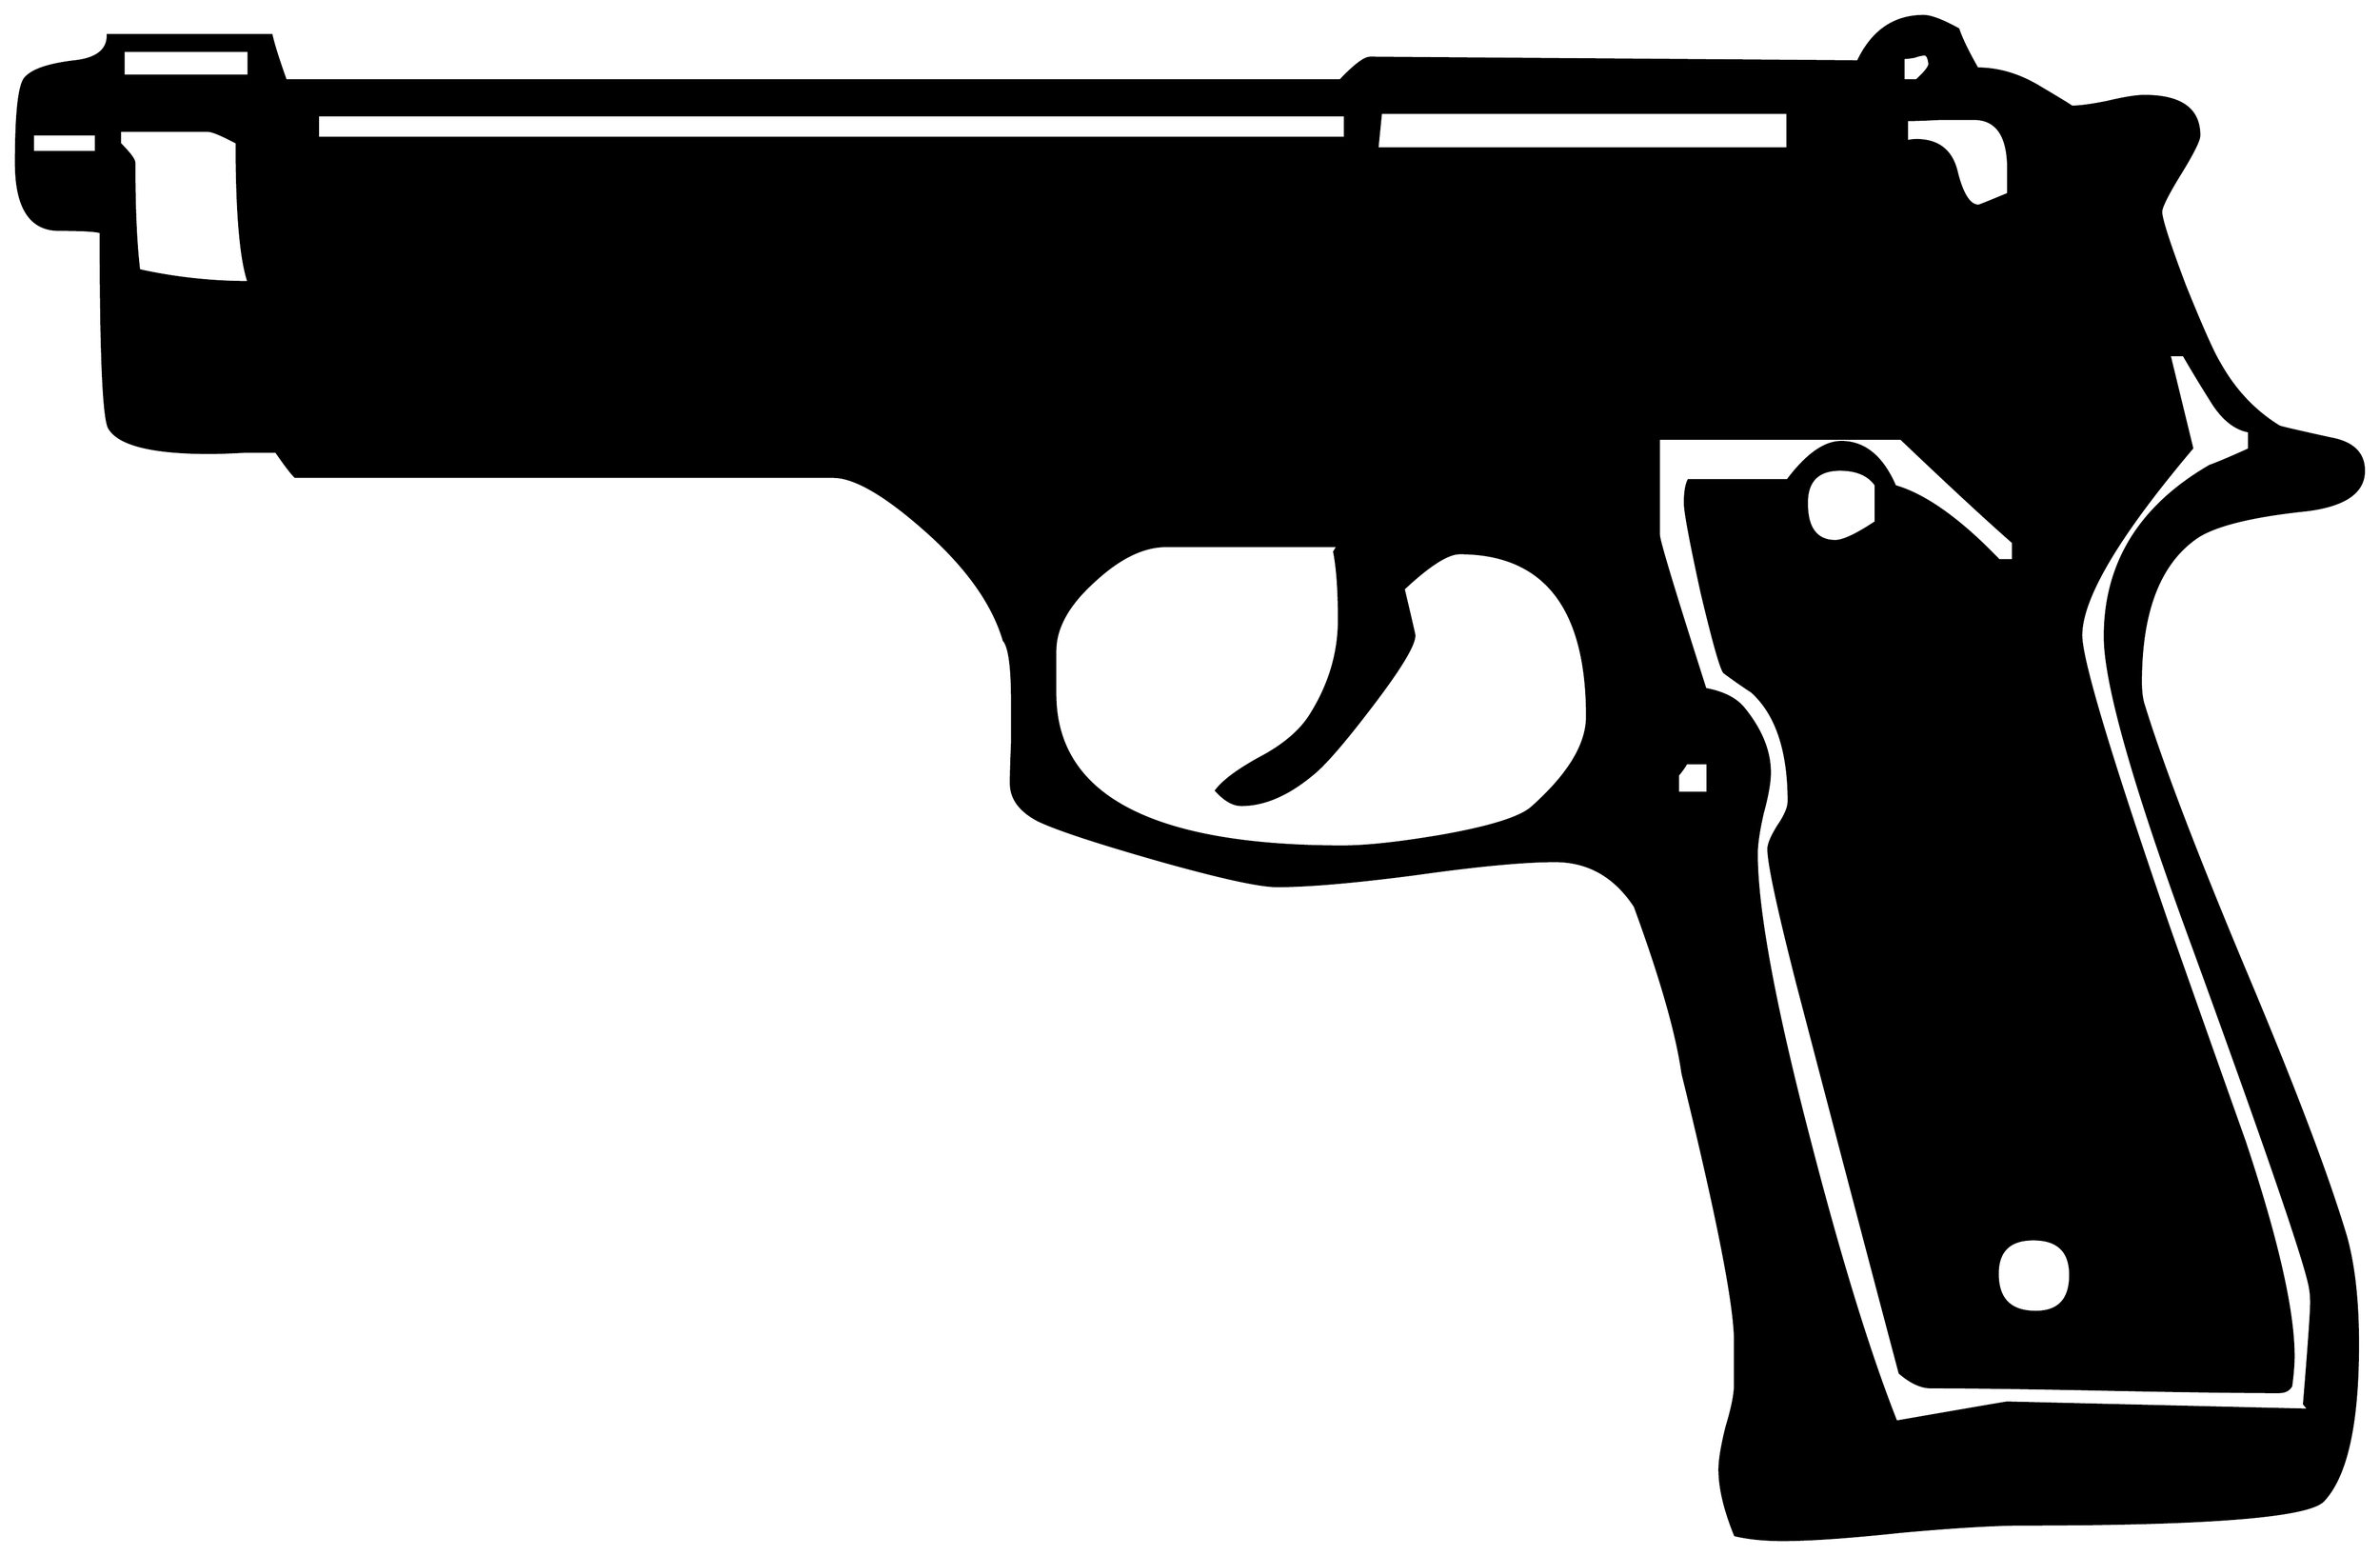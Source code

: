 


\begin{tikzpicture}[y=0.80pt, x=0.80pt, yscale=-1.0, xscale=1.0, inner sep=0pt, outer sep=0pt]
\begin{scope}[shift={(100.0,1646.0)},nonzero rule]
  \path[draw=.,fill=.,line width=1.600pt] (2050.0,-780.0) ..
    controls (2050.0,-762.0) and (2034.0,-751.0) ..
    (2002.0,-747.0) .. controls (1957.333,-742.333) and
    (1927.0,-735.0) .. (1911.0,-725.0) .. controls
    (1879.0,-703.667) and (1863.0,-663.0) .. (1863.0,-603.0) ..
    controls (1863.0,-595.667) and (1863.667,-589.667) ..
    (1865.0,-585.0) .. controls (1880.333,-535.0) and
    (1908.667,-460.667) .. (1950.0,-362.0) .. controls
    (1991.333,-264.0) and (2019.667,-189.333) .. (2035.0,-138.0) ..
    controls (2041.667,-114.0) and (2045.0,-84.0) ..
    (2045.0,-48.0) .. controls (2045.0,18.667) and (2035.333,62.333)
    .. (2016.0,83.0) .. controls (2003.333,96.333) and
    (1919.333,103.0) .. (1764.0,103.0) .. controls (1741.333,103.0)
    and (1707.667,105.0) .. (1663.0,109.0) .. controls
    (1619.0,113.667) and (1585.667,116.0) .. (1563.0,116.0) ..
    controls (1547.667,116.0) and (1534.333,114.667) .. (1523.0,112.0)
    .. controls (1514.333,90.667) and (1510.0,72.333) .. (1510.0,57.0)
    .. controls (1510.0,49.0) and (1512.0,37.0) .. (1516.0,21.0)
    .. controls (1520.667,5.667) and (1523.0,-6.0) .. (1523.0,-14.0)
    -- (1523.0,-51.0) .. controls (1523.0,-81.0) and
    (1508.333,-155.667) .. (1479.0,-275.0) .. controls
    (1474.333,-308.333) and (1461.0,-355.0) .. (1439.0,-415.0) ..
    controls (1422.333,-440.333) and (1400.0,-453.0) ..
    (1372.0,-453.0) .. controls (1346.0,-453.0) and
    (1307.0,-449.333) .. (1255.0,-442.0) .. controls
    (1203.667,-435.333) and (1165.0,-432.0) .. (1139.0,-432.0) ..
    controls (1124.333,-432.0) and (1091.0,-439.333) ..
    (1039.0,-454.0) .. controls (987.667,-468.667) and
    (954.333,-479.667) .. (939.0,-487.0) .. controls (923.667,-495.0)
    and (916.0,-505.333) .. (916.0,-518.0) .. controls
    (916.0,-525.333) and (916.333,-536.667) .. (917.0,-552.0) ..
    controls (917.0,-568.0) and (917.0,-579.667) .. (917.0,-587.0)
    .. controls (917.0,-615.667) and (914.667,-632.667) ..
    (910.0,-638.0) .. controls (901.333,-667.333) and (881.0,-696.667)
    .. (849.0,-726.0) .. controls (813.0,-758.667) and
    (785.667,-775.0) .. (767.0,-775.0) -- (316.0,-775.0) ..
    controls (312.667,-778.333) and (307.333,-785.333) .. (300.0,-796.0)
    .. controls (293.333,-796.0) and (284.333,-796.0) ..
    (273.0,-796.0) .. controls (259.667,-795.333) and (250.333,-795.0)
    .. (245.0,-795.0) .. controls (196.333,-795.0) and
    (168.0,-802.0) .. (160.0,-816.0) .. controls (155.333,-824.667)
    and (153.0,-879.333) .. (153.0,-980.0) .. controls
    (149.0,-981.333) and (137.333,-982.0) .. (118.0,-982.0) ..
    controls (94.0,-982.0) and (82.0,-1000.667) .. (82.0,-1038.0)
    .. controls (82.0,-1077.333) and (84.333,-1100.667) ..
    (89.0,-1108.0) .. controls (94.333,-1115.333) and
    (108.333,-1120.333) .. (131.0,-1123.0) .. controls
    (149.667,-1125.0) and (159.0,-1132.333) .. (159.0,-1145.0) --
    (296.0,-1145.0) .. controls (298.0,-1136.333) and
    (302.0,-1123.667) .. (308.0,-1107.0) -- (1192.0,-1107.0) ..
    controls (1204.0,-1119.667) and (1212.333,-1126.0) ..
    (1217.0,-1126.0) -- (1626.0,-1123.0) .. controls
    (1638.0,-1148.333) and (1656.333,-1161.0) .. (1681.0,-1161.0) ..
    controls (1687.0,-1161.0) and (1696.667,-1157.333) ..
    (1710.0,-1150.0) .. controls (1712.667,-1142.0) and
    (1718.0,-1131.0) .. (1726.0,-1117.0) .. controls
    (1744.0,-1117.0) and (1761.667,-1111.667) .. (1779.0,-1101.0) ..
    controls (1797.0,-1090.333) and (1805.667,-1085.0) ..
    (1805.0,-1085.0) .. controls (1811.667,-1085.0) and
    (1821.667,-1086.333) .. (1835.0,-1089.0) .. controls
    (1849.0,-1092.333) and (1859.333,-1094.0) .. (1866.0,-1094.0) ..
    controls (1896.667,-1094.0) and (1912.0,-1083.0) ..
    (1912.0,-1061.0) .. controls (1912.0,-1057.0) and
    (1906.667,-1046.333) .. (1896.0,-1029.0) .. controls
    (1885.333,-1011.667) and (1880.0,-1001.0) .. (1880.0,-997.0) ..
    controls (1880.0,-991.0) and (1886.667,-970.333) ..
    (1900.0,-935.0) .. controls (1914.0,-900.333) and
    (1923.667,-878.667) .. (1929.0,-870.0) .. controls
    (1941.667,-847.333) and (1958.333,-829.667) .. (1979.0,-817.0) ..
    controls (1980.333,-816.333) and (1994.667,-813.0) ..
    (2022.0,-807.0) .. controls (2040.667,-803.667) and
    (2050.0,-794.667) .. (2050.0,-780.0) -- cycle(1686.0,-1121.0)
    .. controls (1685.333,-1126.333) and (1684.0,-1129.0) ..
    (1682.0,-1129.0) .. controls (1680.0,-1129.0) and
    (1677.0,-1128.333) .. (1673.0,-1127.0) .. controls
    (1669.0,-1126.333) and (1666.0,-1126.0) .. (1664.0,-1126.0) --
    (1664.0,-1107.0) -- (1675.0,-1107.0) .. controls
    (1682.333,-1113.667) and (1686.0,-1118.333) .. (1686.0,-1121.0) --
    cycle(1752.0,-1012.0) -- (1752.0,-1033.0) .. controls
    (1752.0,-1061.0) and (1742.333,-1075.0) .. (1723.0,-1075.0) ..
    controls (1717.0,-1075.0) and (1707.667,-1075.0) ..
    (1695.0,-1075.0) .. controls (1682.333,-1074.333) and
    (1673.0,-1074.0) .. (1667.0,-1074.0) -- (1667.0,-1056.0) ..
    controls (1669.667,-1056.667) and (1672.333,-1057.0) ..
    (1675.0,-1057.0) .. controls (1693.667,-1057.0) and
    (1705.0,-1047.667) .. (1709.0,-1029.0) .. controls
    (1713.667,-1011.0) and (1719.667,-1002.0) .. (1727.0,-1002.0) ..
    controls (1727.667,-1002.0) and (1736.0,-1005.333) ..
    (1752.0,-1012.0) -- cycle(1567.0,-1050.0) --
    (1567.0,-1080.0) -- (1226.0,-1080.0) -- (1223.0,-1050.0) --
    (1567.0,-1050.0) -- cycle(1641.0,-737.0) -- (1641.0,-768.0)
    .. controls (1635.0,-776.667) and (1625.0,-781.0) ..
    (1611.0,-781.0) .. controls (1592.333,-781.0) and
    (1583.0,-771.667) .. (1583.0,-753.0) .. controls
    (1583.0,-731.667) and (1591.0,-721.0) .. (1607.0,-721.0) ..
    controls (1613.667,-721.0) and (1625.0,-726.333) ..
    (1641.0,-737.0) -- cycle(2006.0,-83.0) .. controls
    (2006.0,-89.0) and (2005.333,-94.667) .. (2004.0,-100.0) ..
    controls (1997.333,-128.0) and (1965.0,-221.667) ..
    (1907.0,-381.0) .. controls (1857.667,-515.0) and
    (1833.0,-601.667) .. (1833.0,-641.0) .. controls
    (1833.0,-702.333) and (1862.333,-750.0) .. (1921.0,-784.0) ..
    controls (1928.333,-786.667) and (1939.333,-791.333) ..
    (1954.0,-798.0) -- (1954.0,-813.0) .. controls
    (1942.0,-815.0) and (1931.333,-823.667) .. (1922.0,-839.0) ..
    controls (1914.0,-851.667) and (1906.333,-864.333) ..
    (1899.0,-877.0) -- (1887.0,-877.0) -- (1906.0,-799.0) ..
    controls (1844.0,-725.667) and (1813.0,-673.333) ..
    (1813.0,-642.0) .. controls (1813.0,-621.333) and
    (1837.333,-540.333) .. (1886.0,-399.0) .. controls
    (1907.333,-338.333) and (1928.667,-278.0) .. (1950.0,-218.0) ..
    controls (1977.333,-136.0) and (1991.0,-76.0) ..
    (1991.0,-38.0) .. controls (1991.0,-31.333) and (1990.333,-23.0)
    .. (1989.0,-13.0) .. controls (1987.0,-9.667) and
    (1983.667,-8.0) .. (1979.0,-8.0) .. controls (1946.333,-8.0) and
    (1897.667,-8.667) .. (1833.0,-10.0) .. controls (1768.333,-11.333)
    and (1719.667,-12.0) .. (1687.0,-12.0) .. controls
    (1679.0,-12.0) and (1670.333,-16.0) .. (1661.0,-24.0) ..
    controls (1641.667,-96.667) and (1613.0,-205.667) ..
    (1575.0,-351.0) .. controls (1559.0,-413.667) and
    (1551.0,-451.0) .. (1551.0,-463.0) .. controls
    (1551.0,-467.0) and (1553.667,-473.333) .. (1559.0,-482.0) ..
    controls (1565.0,-490.667) and (1568.0,-497.667) ..
    (1568.0,-503.0) .. controls (1568.0,-545.667) and
    (1557.667,-576.333) .. (1537.0,-595.0) .. controls
    (1531.667,-598.333) and (1524.0,-603.667) .. (1514.0,-611.0) ..
    controls (1511.333,-613.667) and (1505.0,-636.0) ..
    (1495.0,-678.0) .. controls (1485.667,-720.667) and
    (1481.0,-745.667) .. (1481.0,-753.0) .. controls
    (1481.0,-761.667) and (1482.0,-768.0) .. (1484.0,-772.0) --
    (1567.0,-772.0) .. controls (1583.0,-793.333) and
    (1598.0,-804.0) .. (1612.0,-804.0) .. controls
    (1631.333,-804.0) and (1646.333,-791.667) .. (1657.0,-767.0) ..
    controls (1682.333,-759.667) and (1711.333,-739.0) ..
    (1744.0,-705.0) -- (1756.0,-705.0) -- (1756.0,-720.0) ..
    controls (1734.667,-738.667) and (1703.333,-767.667) ..
    (1662.0,-807.0) -- (1459.0,-807.0) -- (1459.0,-726.0) ..
    controls (1459.0,-721.333) and (1472.0,-678.333) ..
    (1498.0,-597.0) .. controls (1512.667,-594.333) and
    (1523.333,-589.0) .. (1530.0,-581.0) .. controls
    (1544.667,-563.0) and (1552.0,-545.0) .. (1552.0,-527.0) ..
    controls (1552.0,-519.0) and (1550.0,-507.667) ..
    (1546.0,-493.0) .. controls (1542.667,-478.333) and
    (1541.0,-467.0) .. (1541.0,-459.0) .. controls
    (1541.0,-412.333) and (1555.667,-332.667) .. (1585.0,-220.0) ..
    controls (1611.0,-119.333) and (1635.333,-40.333) .. (1658.0,17.0)
    .. controls (1719.333,6.333) and (1750.333,1.0) .. (1751.0,1.0) --
    (2004.0,7.0) -- (2000.0,2.0) .. controls (2004.0,-46.667) and
    (2006.0,-75.0) .. (2006.0,-83.0) -- cycle(1500.0,-510.0) --
    (1500.0,-535.0) -- (1482.0,-535.0) .. controls
    (1480.667,-532.333) and (1478.333,-529.0) .. (1475.0,-525.0) --
    (1475.0,-510.0) -- (1500.0,-510.0) -- cycle(1804.0,-106.0)
    .. controls (1804.0,-126.0) and (1793.667,-136.0) ..
    (1773.0,-136.0) .. controls (1753.0,-136.0) and
    (1743.0,-126.333) .. (1743.0,-107.0) .. controls
    (1743.0,-85.667) and (1753.667,-75.0) .. (1775.0,-75.0) ..
    controls (1794.333,-75.0) and (1804.0,-85.333) ..
    (1804.0,-106.0) -- cycle(1196.0,-1059.0) -- (1196.0,-1078.0)
    -- (335.0,-1078.0) -- (335.0,-1059.0) -- (1196.0,-1059.0) --
    cycle(1399.0,-574.0) .. controls (1399.0,-665.333) and
    (1363.333,-711.0) .. (1292.0,-711.0) .. controls
    (1282.0,-711.0) and (1266.333,-701.0) .. (1245.0,-681.0) ..
    controls (1251.0,-655.667) and (1254.0,-642.667) ..
    (1254.0,-642.0) .. controls (1254.0,-634.0) and
    (1242.333,-614.667) .. (1219.0,-584.0) .. controls
    (1195.667,-553.333) and (1179.0,-534.0) .. (1169.0,-526.0) ..
    controls (1148.333,-508.667) and (1128.333,-500.0) ..
    (1109.0,-500.0) .. controls (1102.333,-500.0) and
    (1095.333,-504.0) .. (1088.0,-512.0) .. controls
    (1094.667,-520.667) and (1108.0,-530.333) .. (1128.0,-541.0) ..
    controls (1146.0,-551.0) and (1159.0,-562.333) ..
    (1167.0,-575.0) .. controls (1183.0,-600.333) and
    (1191.0,-627.0) .. (1191.0,-655.0) .. controls
    (1191.0,-679.667) and (1189.667,-698.667) .. (1187.0,-712.0) --
    (1190.0,-717.0) -- (1046.0,-717.0) .. controls
    (1026.667,-717.0) and (1006.333,-707.0) .. (985.0,-687.0) ..
    controls (963.667,-667.667) and (953.0,-648.333) .. (953.0,-629.0)
    -- (953.0,-594.0) .. controls (952.333,-508.0) and
    (1032.667,-465.0) .. (1194.0,-465.0) .. controls
    (1214.0,-465.0) and (1241.667,-468.0) .. (1277.0,-474.0) ..
    controls (1318.333,-481.333) and (1343.667,-489.333) ..
    (1353.0,-498.0) .. controls (1383.667,-525.333) and
    (1399.0,-550.667) .. (1399.0,-574.0) -- cycle(277.0,-1111.0)
    -- (277.0,-1132.0) -- (172.0,-1132.0) -- (172.0,-1111.0) --
    (277.0,-1111.0) -- cycle(277.0,-938.0) .. controls
    (270.333,-957.333) and (267.0,-996.333) .. (267.0,-1055.0) ..
    controls (254.333,-1061.667) and (246.333,-1065.0) ..
    (243.0,-1065.0) -- (169.0,-1065.0) -- (169.0,-1054.0) ..
    controls (177.0,-1046.0) and (181.0,-1040.667) ..
    (181.0,-1038.0) .. controls (181.0,-1000.0) and
    (182.333,-970.0) .. (185.0,-948.0) .. controls (215.0,-941.333)
    and (245.667,-938.0) .. (277.0,-938.0) -- cycle(149.0,-1047.0)
    -- (149.0,-1062.0) -- (96.0,-1062.0) -- (96.0,-1047.0) --
    (149.0,-1047.0) -- cycle;
\end{scope}

\end{tikzpicture}

